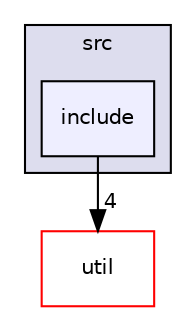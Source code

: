 digraph "src/include" {
  compound=true
  node [ fontsize="10", fontname="Helvetica"];
  edge [ labelfontsize="10", labelfontname="Helvetica"];
  subgraph clusterdir_68267d1309a1af8e8297ef4c3efbcdba {
    graph [ bgcolor="#ddddee", pencolor="black", label="src" fontname="Helvetica", fontsize="10", URL="dir_68267d1309a1af8e8297ef4c3efbcdba.html"]
  dir_b0856f6b0d80ccb263b2f415c91f9e17 [shape=box, label="include", style="filled", fillcolor="#eeeeff", pencolor="black", URL="dir_b0856f6b0d80ccb263b2f415c91f9e17.html"];
  }
  dir_23ec12649285f9fabf3a6b7380226c28 [shape=box label="util" fillcolor="white" style="filled" color="red" URL="dir_23ec12649285f9fabf3a6b7380226c28.html"];
  dir_b0856f6b0d80ccb263b2f415c91f9e17->dir_23ec12649285f9fabf3a6b7380226c28 [headlabel="4", labeldistance=1.5 headhref="dir_000021_000028.html"];
}
